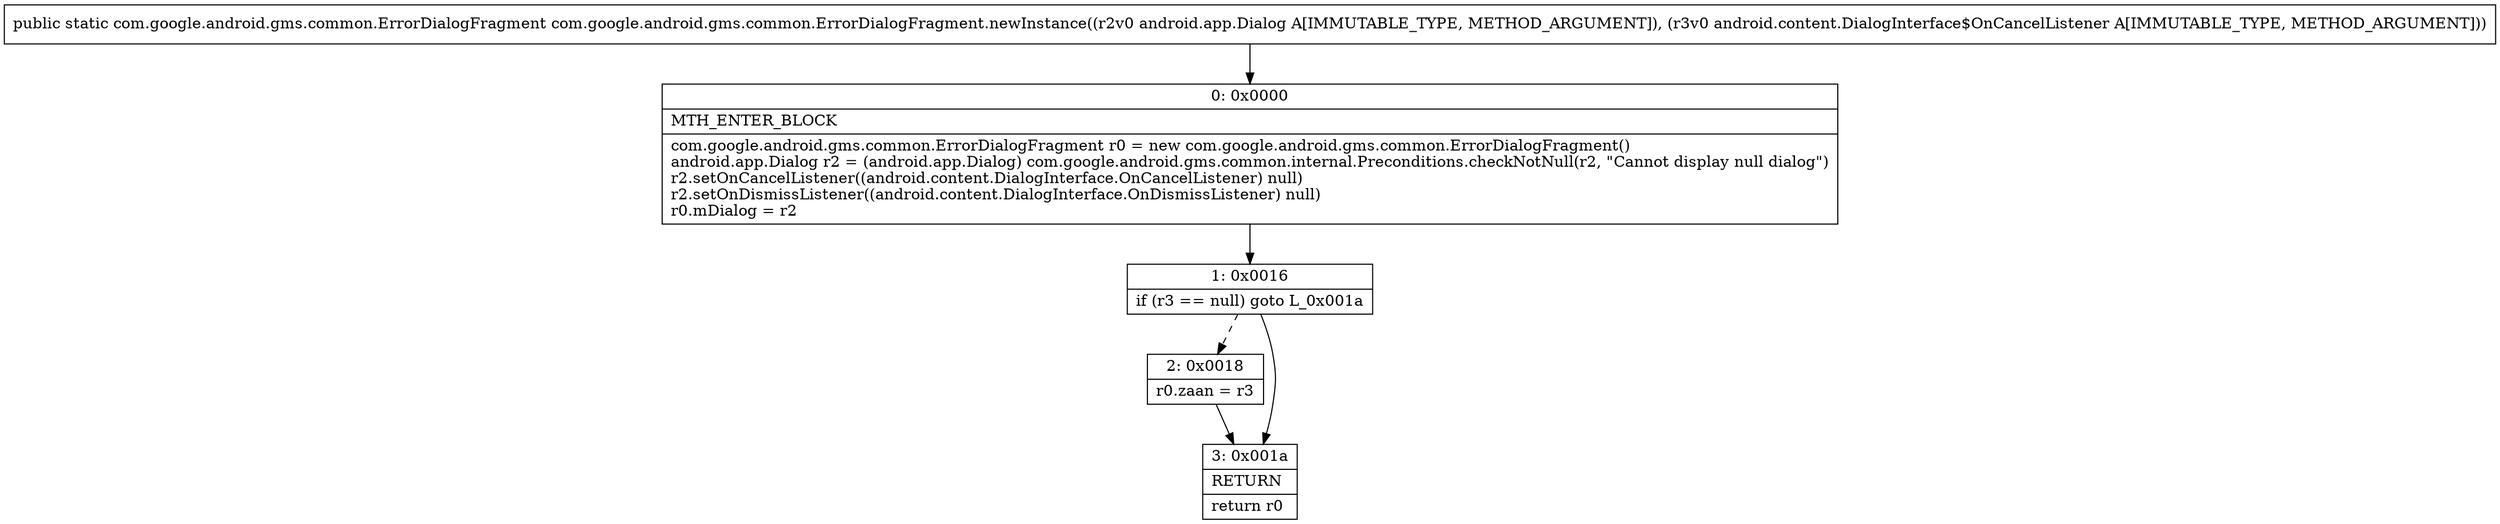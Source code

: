 digraph "CFG forcom.google.android.gms.common.ErrorDialogFragment.newInstance(Landroid\/app\/Dialog;Landroid\/content\/DialogInterface$OnCancelListener;)Lcom\/google\/android\/gms\/common\/ErrorDialogFragment;" {
Node_0 [shape=record,label="{0\:\ 0x0000|MTH_ENTER_BLOCK\l|com.google.android.gms.common.ErrorDialogFragment r0 = new com.google.android.gms.common.ErrorDialogFragment()\landroid.app.Dialog r2 = (android.app.Dialog) com.google.android.gms.common.internal.Preconditions.checkNotNull(r2, \"Cannot display null dialog\")\lr2.setOnCancelListener((android.content.DialogInterface.OnCancelListener) null)\lr2.setOnDismissListener((android.content.DialogInterface.OnDismissListener) null)\lr0.mDialog = r2\l}"];
Node_1 [shape=record,label="{1\:\ 0x0016|if (r3 == null) goto L_0x001a\l}"];
Node_2 [shape=record,label="{2\:\ 0x0018|r0.zaan = r3\l}"];
Node_3 [shape=record,label="{3\:\ 0x001a|RETURN\l|return r0\l}"];
MethodNode[shape=record,label="{public static com.google.android.gms.common.ErrorDialogFragment com.google.android.gms.common.ErrorDialogFragment.newInstance((r2v0 android.app.Dialog A[IMMUTABLE_TYPE, METHOD_ARGUMENT]), (r3v0 android.content.DialogInterface$OnCancelListener A[IMMUTABLE_TYPE, METHOD_ARGUMENT])) }"];
MethodNode -> Node_0;
Node_0 -> Node_1;
Node_1 -> Node_2[style=dashed];
Node_1 -> Node_3;
Node_2 -> Node_3;
}

